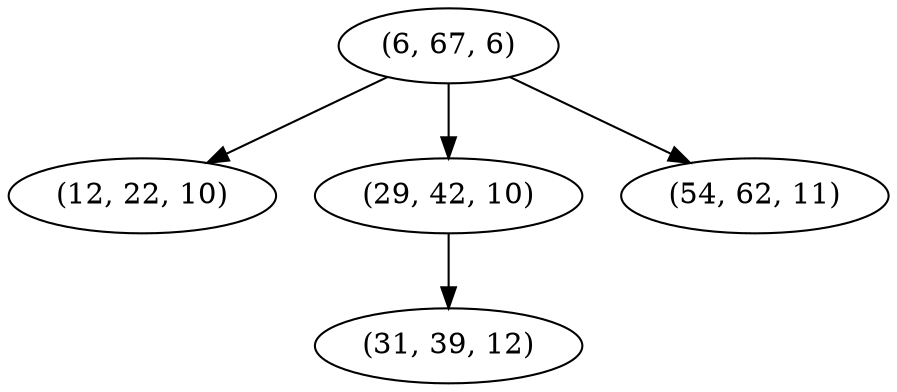 digraph tree {
    "(6, 67, 6)";
    "(12, 22, 10)";
    "(29, 42, 10)";
    "(31, 39, 12)";
    "(54, 62, 11)";
    "(6, 67, 6)" -> "(12, 22, 10)";
    "(6, 67, 6)" -> "(29, 42, 10)";
    "(6, 67, 6)" -> "(54, 62, 11)";
    "(29, 42, 10)" -> "(31, 39, 12)";
}

